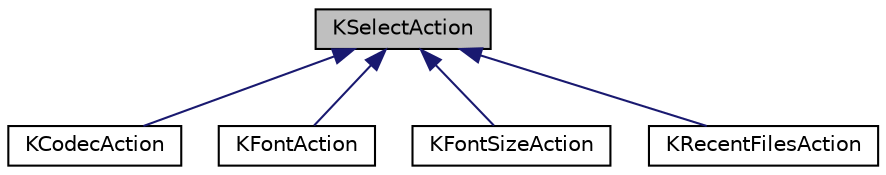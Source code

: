 digraph "KSelectAction"
{
  edge [fontname="Helvetica",fontsize="10",labelfontname="Helvetica",labelfontsize="10"];
  node [fontname="Helvetica",fontsize="10",shape=record];
  Node0 [label="KSelectAction",height=0.2,width=0.4,color="black", fillcolor="grey75", style="filled", fontcolor="black"];
  Node0 -> Node1 [dir="back",color="midnightblue",fontsize="10",style="solid",fontname="Helvetica"];
  Node1 [label="KCodecAction",height=0.2,width=0.4,color="black", fillcolor="white", style="filled",URL="D:/Users/anthony/Documents/MINGW-KDE-Frameworks/frameworks/kconfigwidgets-5.26.0/html/KConfigWidgets.tags$classKCodecAction.html"];
  Node0 -> Node2 [dir="back",color="midnightblue",fontsize="10",style="solid",fontname="Helvetica"];
  Node2 [label="KFontAction",height=0.2,width=0.4,color="black", fillcolor="white", style="filled",URL="$classKFontAction.html",tooltip="An action to select a font family. "];
  Node0 -> Node3 [dir="back",color="midnightblue",fontsize="10",style="solid",fontname="Helvetica"];
  Node3 [label="KFontSizeAction",height=0.2,width=0.4,color="black", fillcolor="white", style="filled",URL="$classKFontSizeAction.html",tooltip="An action to allow changing of the font size. "];
  Node0 -> Node4 [dir="back",color="midnightblue",fontsize="10",style="solid",fontname="Helvetica"];
  Node4 [label="KRecentFilesAction",height=0.2,width=0.4,color="black", fillcolor="white", style="filled",URL="D:/Users/anthony/Documents/MINGW-KDE-Frameworks/frameworks/kconfigwidgets-5.26.0/html/KConfigWidgets.tags$classKRecentFilesAction.html"];
}
